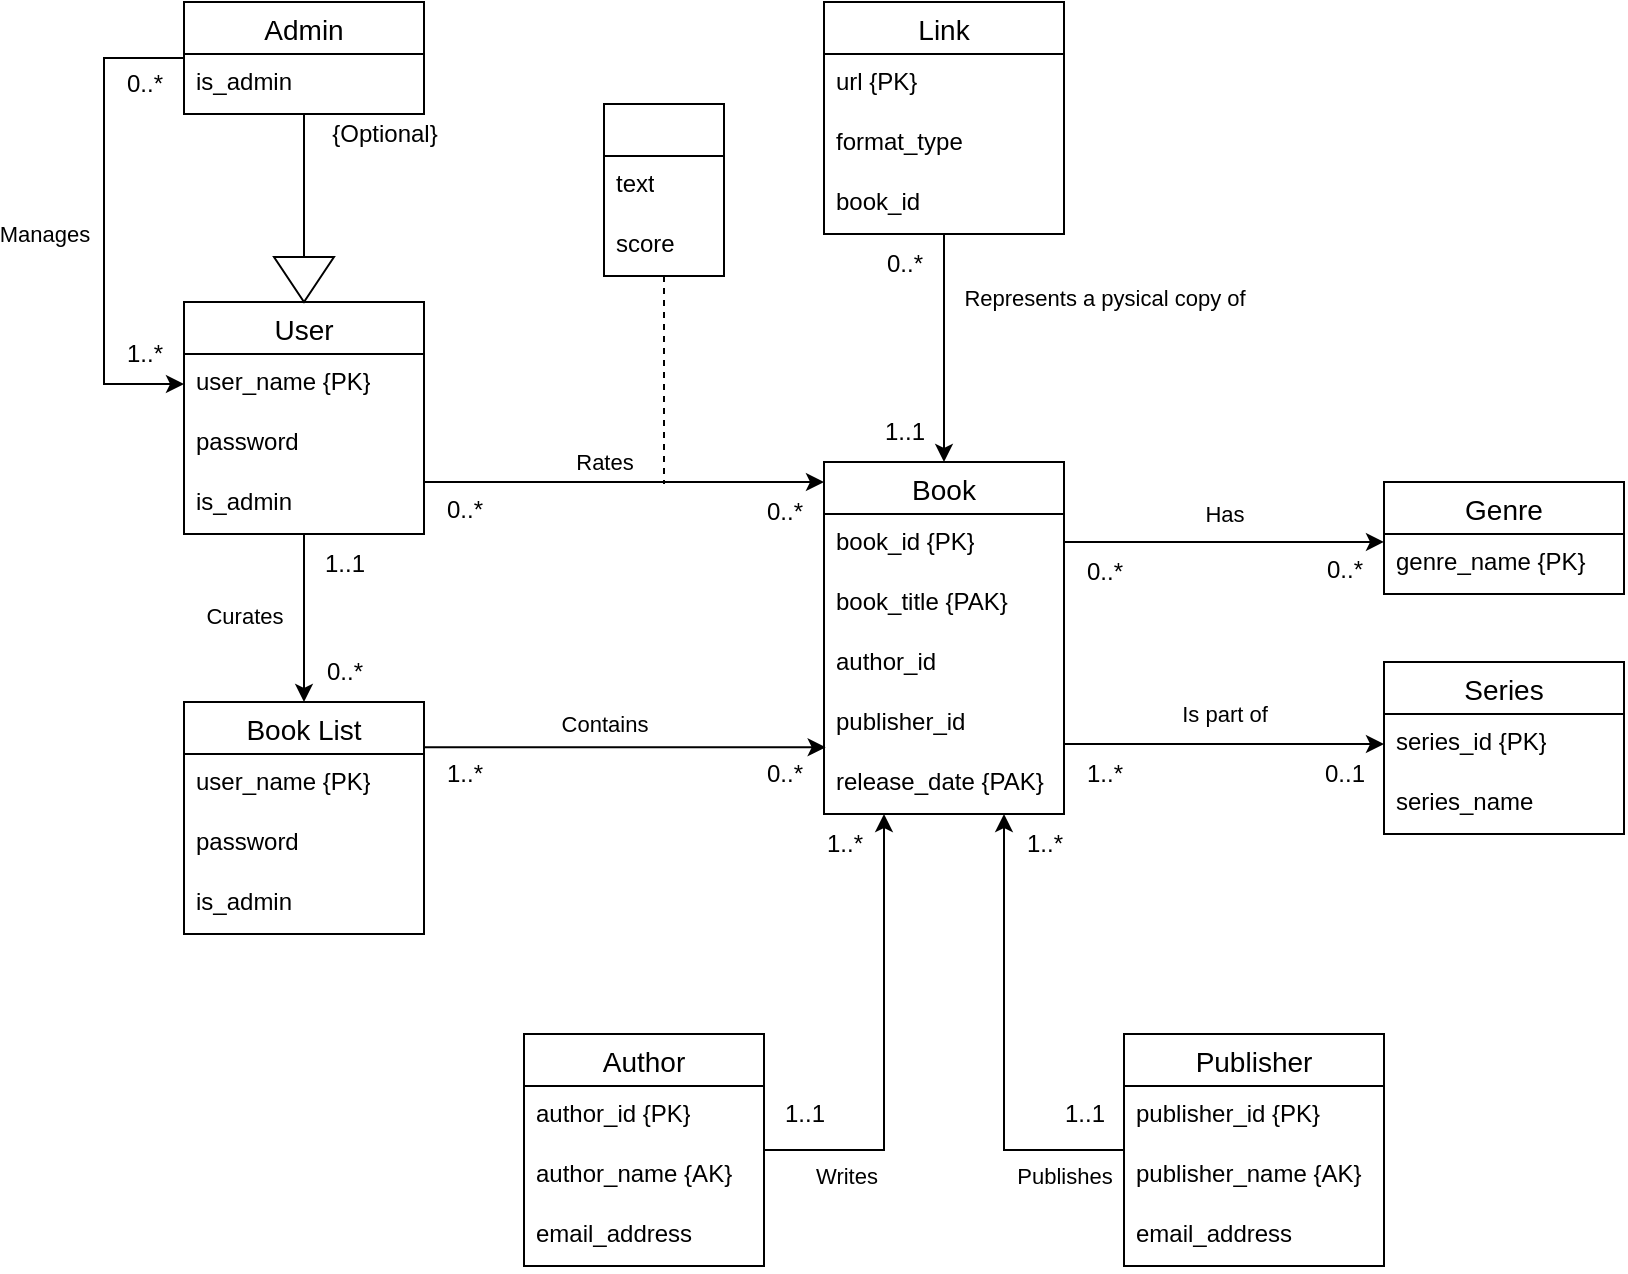 <mxfile version="25.0.2">
  <diagram name="Page-1" id="tN1RDvxIllEQKsSxdsn2">
    <mxGraphModel dx="1755" dy="1004" grid="1" gridSize="10" guides="1" tooltips="1" connect="1" arrows="1" fold="1" page="1" pageScale="1" pageWidth="1100" pageHeight="850" math="0" shadow="0">
      <root>
        <mxCell id="0" />
        <mxCell id="1" parent="0" />
        <mxCell id="PmaIOg0bKrTaqlO4SaSs-80" style="edgeStyle=orthogonalEdgeStyle;rounded=0;orthogonalLoop=1;jettySize=auto;html=1;entryX=0;entryY=0.5;entryDx=0;entryDy=0;" edge="1" parent="1" source="PmaIOg0bKrTaqlO4SaSs-1" target="PmaIOg0bKrTaqlO4SaSs-20">
          <mxGeometry relative="1" as="geometry">
            <Array as="points">
              <mxPoint x="690" y="480" />
              <mxPoint x="690" y="480" />
            </Array>
          </mxGeometry>
        </mxCell>
        <mxCell id="PmaIOg0bKrTaqlO4SaSs-81" value="Is part of" style="edgeLabel;html=1;align=center;verticalAlign=middle;resizable=0;points=[];" vertex="1" connectable="0" parent="PmaIOg0bKrTaqlO4SaSs-80">
          <mxGeometry x="-0.489" relative="1" as="geometry">
            <mxPoint x="39" y="-15" as="offset" />
          </mxGeometry>
        </mxCell>
        <mxCell id="PmaIOg0bKrTaqlO4SaSs-1" value="Book" style="swimlane;fontStyle=0;childLayout=stackLayout;horizontal=1;startSize=26;horizontalStack=0;resizeParent=1;resizeParentMax=0;resizeLast=0;collapsible=1;marginBottom=0;align=center;fontSize=14;" vertex="1" parent="1">
          <mxGeometry x="530" y="339" width="120" height="176" as="geometry" />
        </mxCell>
        <mxCell id="PmaIOg0bKrTaqlO4SaSs-2" value="book_id {PK}" style="text;strokeColor=none;fillColor=none;spacingLeft=4;spacingRight=4;overflow=hidden;rotatable=0;points=[[0,0.5],[1,0.5]];portConstraint=eastwest;fontSize=12;whiteSpace=wrap;html=1;" vertex="1" parent="PmaIOg0bKrTaqlO4SaSs-1">
          <mxGeometry y="26" width="120" height="30" as="geometry" />
        </mxCell>
        <mxCell id="PmaIOg0bKrTaqlO4SaSs-3" value="book_title {PAK}" style="text;strokeColor=none;fillColor=none;spacingLeft=4;spacingRight=4;overflow=hidden;rotatable=0;points=[[0,0.5],[1,0.5]];portConstraint=eastwest;fontSize=12;whiteSpace=wrap;html=1;" vertex="1" parent="PmaIOg0bKrTaqlO4SaSs-1">
          <mxGeometry y="56" width="120" height="30" as="geometry" />
        </mxCell>
        <mxCell id="PmaIOg0bKrTaqlO4SaSs-4" value="author_id" style="text;strokeColor=none;fillColor=none;spacingLeft=4;spacingRight=4;overflow=hidden;rotatable=0;points=[[0,0.5],[1,0.5]];portConstraint=eastwest;fontSize=12;whiteSpace=wrap;html=1;" vertex="1" parent="PmaIOg0bKrTaqlO4SaSs-1">
          <mxGeometry y="86" width="120" height="30" as="geometry" />
        </mxCell>
        <mxCell id="PmaIOg0bKrTaqlO4SaSs-5" value="publisher_id" style="text;strokeColor=none;fillColor=none;spacingLeft=4;spacingRight=4;overflow=hidden;rotatable=0;points=[[0,0.5],[1,0.5]];portConstraint=eastwest;fontSize=12;whiteSpace=wrap;html=1;" vertex="1" parent="PmaIOg0bKrTaqlO4SaSs-1">
          <mxGeometry y="116" width="120" height="30" as="geometry" />
        </mxCell>
        <mxCell id="PmaIOg0bKrTaqlO4SaSs-6" value="release_date {PAK}" style="text;strokeColor=none;fillColor=none;spacingLeft=4;spacingRight=4;overflow=hidden;rotatable=0;points=[[0,0.5],[1,0.5]];portConstraint=eastwest;fontSize=12;whiteSpace=wrap;html=1;" vertex="1" parent="PmaIOg0bKrTaqlO4SaSs-1">
          <mxGeometry y="146" width="120" height="30" as="geometry" />
        </mxCell>
        <mxCell id="PmaIOg0bKrTaqlO4SaSs-85" style="edgeStyle=orthogonalEdgeStyle;rounded=0;orthogonalLoop=1;jettySize=auto;html=1;entryX=0.75;entryY=1;entryDx=0;entryDy=0;" edge="1" parent="1" source="PmaIOg0bKrTaqlO4SaSs-7" target="PmaIOg0bKrTaqlO4SaSs-1">
          <mxGeometry relative="1" as="geometry">
            <mxPoint x="620" y="520" as="targetPoint" />
            <Array as="points">
              <mxPoint x="620" y="683" />
            </Array>
          </mxGeometry>
        </mxCell>
        <mxCell id="PmaIOg0bKrTaqlO4SaSs-88" value="Publishes" style="edgeLabel;html=1;align=center;verticalAlign=middle;resizable=0;points=[];" vertex="1" connectable="0" parent="PmaIOg0bKrTaqlO4SaSs-85">
          <mxGeometry x="-0.877" relative="1" as="geometry">
            <mxPoint x="-16" y="13" as="offset" />
          </mxGeometry>
        </mxCell>
        <mxCell id="PmaIOg0bKrTaqlO4SaSs-7" value="Publisher" style="swimlane;fontStyle=0;childLayout=stackLayout;horizontal=1;startSize=26;horizontalStack=0;resizeParent=1;resizeParentMax=0;resizeLast=0;collapsible=1;marginBottom=0;align=center;fontSize=14;" vertex="1" parent="1">
          <mxGeometry x="680" y="625" width="130" height="116" as="geometry" />
        </mxCell>
        <mxCell id="PmaIOg0bKrTaqlO4SaSs-11" value="publisher_id {PK}" style="text;strokeColor=none;fillColor=none;spacingLeft=4;spacingRight=4;overflow=hidden;rotatable=0;points=[[0,0.5],[1,0.5]];portConstraint=eastwest;fontSize=12;whiteSpace=wrap;html=1;" vertex="1" parent="PmaIOg0bKrTaqlO4SaSs-7">
          <mxGeometry y="26" width="130" height="30" as="geometry" />
        </mxCell>
        <mxCell id="PmaIOg0bKrTaqlO4SaSs-12" value="publisher_name {AK}" style="text;strokeColor=none;fillColor=none;spacingLeft=4;spacingRight=4;overflow=hidden;rotatable=0;points=[[0,0.5],[1,0.5]];portConstraint=eastwest;fontSize=12;whiteSpace=wrap;html=1;" vertex="1" parent="PmaIOg0bKrTaqlO4SaSs-7">
          <mxGeometry y="56" width="130" height="30" as="geometry" />
        </mxCell>
        <mxCell id="PmaIOg0bKrTaqlO4SaSs-14" value="email_address" style="text;strokeColor=none;fillColor=none;spacingLeft=4;spacingRight=4;overflow=hidden;rotatable=0;points=[[0,0.5],[1,0.5]];portConstraint=eastwest;fontSize=12;whiteSpace=wrap;html=1;" vertex="1" parent="PmaIOg0bKrTaqlO4SaSs-7">
          <mxGeometry y="86" width="130" height="30" as="geometry" />
        </mxCell>
        <mxCell id="PmaIOg0bKrTaqlO4SaSs-71" style="edgeStyle=orthogonalEdgeStyle;rounded=0;orthogonalLoop=1;jettySize=auto;html=1;entryX=0.5;entryY=0;entryDx=0;entryDy=0;" edge="1" parent="1" source="PmaIOg0bKrTaqlO4SaSs-15" target="PmaIOg0bKrTaqlO4SaSs-1">
          <mxGeometry relative="1" as="geometry" />
        </mxCell>
        <mxCell id="PmaIOg0bKrTaqlO4SaSs-72" value="Represents a pysical copy of" style="edgeLabel;html=1;align=center;verticalAlign=middle;resizable=0;points=[];" vertex="1" connectable="0" parent="PmaIOg0bKrTaqlO4SaSs-71">
          <mxGeometry x="-0.178" y="-2" relative="1" as="geometry">
            <mxPoint x="82" y="-15" as="offset" />
          </mxGeometry>
        </mxCell>
        <mxCell id="PmaIOg0bKrTaqlO4SaSs-15" value="Link" style="swimlane;fontStyle=0;childLayout=stackLayout;horizontal=1;startSize=26;horizontalStack=0;resizeParent=1;resizeParentMax=0;resizeLast=0;collapsible=1;marginBottom=0;align=center;fontSize=14;" vertex="1" parent="1">
          <mxGeometry x="530" y="109" width="120" height="116" as="geometry" />
        </mxCell>
        <mxCell id="PmaIOg0bKrTaqlO4SaSs-16" value="url {PK}" style="text;strokeColor=none;fillColor=none;spacingLeft=4;spacingRight=4;overflow=hidden;rotatable=0;points=[[0,0.5],[1,0.5]];portConstraint=eastwest;fontSize=12;whiteSpace=wrap;html=1;" vertex="1" parent="PmaIOg0bKrTaqlO4SaSs-15">
          <mxGeometry y="26" width="120" height="30" as="geometry" />
        </mxCell>
        <mxCell id="PmaIOg0bKrTaqlO4SaSs-17" value="format_type" style="text;strokeColor=none;fillColor=none;spacingLeft=4;spacingRight=4;overflow=hidden;rotatable=0;points=[[0,0.5],[1,0.5]];portConstraint=eastwest;fontSize=12;whiteSpace=wrap;html=1;" vertex="1" parent="PmaIOg0bKrTaqlO4SaSs-15">
          <mxGeometry y="56" width="120" height="30" as="geometry" />
        </mxCell>
        <mxCell id="PmaIOg0bKrTaqlO4SaSs-18" value="book_id" style="text;strokeColor=none;fillColor=none;spacingLeft=4;spacingRight=4;overflow=hidden;rotatable=0;points=[[0,0.5],[1,0.5]];portConstraint=eastwest;fontSize=12;whiteSpace=wrap;html=1;" vertex="1" parent="PmaIOg0bKrTaqlO4SaSs-15">
          <mxGeometry y="86" width="120" height="30" as="geometry" />
        </mxCell>
        <mxCell id="PmaIOg0bKrTaqlO4SaSs-19" value="Series" style="swimlane;fontStyle=0;childLayout=stackLayout;horizontal=1;startSize=26;horizontalStack=0;resizeParent=1;resizeParentMax=0;resizeLast=0;collapsible=1;marginBottom=0;align=center;fontSize=14;" vertex="1" parent="1">
          <mxGeometry x="810" y="439" width="120" height="86" as="geometry" />
        </mxCell>
        <mxCell id="PmaIOg0bKrTaqlO4SaSs-20" value="series_id {PK}" style="text;strokeColor=none;fillColor=none;spacingLeft=4;spacingRight=4;overflow=hidden;rotatable=0;points=[[0,0.5],[1,0.5]];portConstraint=eastwest;fontSize=12;whiteSpace=wrap;html=1;" vertex="1" parent="PmaIOg0bKrTaqlO4SaSs-19">
          <mxGeometry y="26" width="120" height="30" as="geometry" />
        </mxCell>
        <mxCell id="PmaIOg0bKrTaqlO4SaSs-21" value="series_name" style="text;strokeColor=none;fillColor=none;spacingLeft=4;spacingRight=4;overflow=hidden;rotatable=0;points=[[0,0.5],[1,0.5]];portConstraint=eastwest;fontSize=12;whiteSpace=wrap;html=1;" vertex="1" parent="PmaIOg0bKrTaqlO4SaSs-19">
          <mxGeometry y="56" width="120" height="30" as="geometry" />
        </mxCell>
        <mxCell id="PmaIOg0bKrTaqlO4SaSs-86" style="edgeStyle=orthogonalEdgeStyle;rounded=0;orthogonalLoop=1;jettySize=auto;html=1;entryX=0.25;entryY=1;entryDx=0;entryDy=0;" edge="1" parent="1" source="PmaIOg0bKrTaqlO4SaSs-26" target="PmaIOg0bKrTaqlO4SaSs-1">
          <mxGeometry relative="1" as="geometry">
            <mxPoint x="560" y="520" as="targetPoint" />
          </mxGeometry>
        </mxCell>
        <mxCell id="PmaIOg0bKrTaqlO4SaSs-87" value="Writes" style="edgeLabel;html=1;align=center;verticalAlign=middle;resizable=0;points=[];" vertex="1" connectable="0" parent="PmaIOg0bKrTaqlO4SaSs-86">
          <mxGeometry x="-0.716" y="-2" relative="1" as="geometry">
            <mxPoint x="8" y="11" as="offset" />
          </mxGeometry>
        </mxCell>
        <mxCell id="PmaIOg0bKrTaqlO4SaSs-26" value="Author" style="swimlane;fontStyle=0;childLayout=stackLayout;horizontal=1;startSize=26;horizontalStack=0;resizeParent=1;resizeParentMax=0;resizeLast=0;collapsible=1;marginBottom=0;align=center;fontSize=14;" vertex="1" parent="1">
          <mxGeometry x="380" y="625" width="120" height="116" as="geometry" />
        </mxCell>
        <mxCell id="PmaIOg0bKrTaqlO4SaSs-27" value="author_id {PK}" style="text;strokeColor=none;fillColor=none;spacingLeft=4;spacingRight=4;overflow=hidden;rotatable=0;points=[[0,0.5],[1,0.5]];portConstraint=eastwest;fontSize=12;whiteSpace=wrap;html=1;" vertex="1" parent="PmaIOg0bKrTaqlO4SaSs-26">
          <mxGeometry y="26" width="120" height="30" as="geometry" />
        </mxCell>
        <mxCell id="PmaIOg0bKrTaqlO4SaSs-28" value="author_name {AK}" style="text;strokeColor=none;fillColor=none;spacingLeft=4;spacingRight=4;overflow=hidden;rotatable=0;points=[[0,0.5],[1,0.5]];portConstraint=eastwest;fontSize=12;whiteSpace=wrap;html=1;" vertex="1" parent="PmaIOg0bKrTaqlO4SaSs-26">
          <mxGeometry y="56" width="120" height="30" as="geometry" />
        </mxCell>
        <mxCell id="PmaIOg0bKrTaqlO4SaSs-29" value="email_address" style="text;strokeColor=none;fillColor=none;spacingLeft=4;spacingRight=4;overflow=hidden;rotatable=0;points=[[0,0.5],[1,0.5]];portConstraint=eastwest;fontSize=12;whiteSpace=wrap;html=1;" vertex="1" parent="PmaIOg0bKrTaqlO4SaSs-26">
          <mxGeometry y="86" width="120" height="30" as="geometry" />
        </mxCell>
        <mxCell id="PmaIOg0bKrTaqlO4SaSs-30" value="Genre" style="swimlane;fontStyle=0;childLayout=stackLayout;horizontal=1;startSize=26;horizontalStack=0;resizeParent=1;resizeParentMax=0;resizeLast=0;collapsible=1;marginBottom=0;align=center;fontSize=14;" vertex="1" parent="1">
          <mxGeometry x="810" y="349" width="120" height="56" as="geometry" />
        </mxCell>
        <mxCell id="PmaIOg0bKrTaqlO4SaSs-31" value="genre_name {PK}" style="text;strokeColor=none;fillColor=none;spacingLeft=4;spacingRight=4;overflow=hidden;rotatable=0;points=[[0,0.5],[1,0.5]];portConstraint=eastwest;fontSize=12;whiteSpace=wrap;html=1;" vertex="1" parent="PmaIOg0bKrTaqlO4SaSs-30">
          <mxGeometry y="26" width="120" height="30" as="geometry" />
        </mxCell>
        <mxCell id="PmaIOg0bKrTaqlO4SaSs-60" style="edgeStyle=orthogonalEdgeStyle;rounded=0;orthogonalLoop=1;jettySize=auto;html=1;entryX=0.5;entryY=1;entryDx=0;entryDy=0;endArrow=none;endFill=0;" edge="1" parent="1" source="PmaIOg0bKrTaqlO4SaSs-61" target="PmaIOg0bKrTaqlO4SaSs-51">
          <mxGeometry relative="1" as="geometry" />
        </mxCell>
        <mxCell id="PmaIOg0bKrTaqlO4SaSs-65" style="edgeStyle=orthogonalEdgeStyle;rounded=0;orthogonalLoop=1;jettySize=auto;html=1;entryX=0.5;entryY=0;entryDx=0;entryDy=0;" edge="1" parent="1" source="PmaIOg0bKrTaqlO4SaSs-34" target="PmaIOg0bKrTaqlO4SaSs-38">
          <mxGeometry relative="1" as="geometry" />
        </mxCell>
        <mxCell id="PmaIOg0bKrTaqlO4SaSs-66" value="Curates" style="edgeLabel;html=1;align=center;verticalAlign=middle;resizable=0;points=[];" vertex="1" connectable="0" parent="PmaIOg0bKrTaqlO4SaSs-65">
          <mxGeometry x="-0.278" y="2" relative="1" as="geometry">
            <mxPoint x="-32" y="10" as="offset" />
          </mxGeometry>
        </mxCell>
        <mxCell id="PmaIOg0bKrTaqlO4SaSs-75" style="edgeStyle=orthogonalEdgeStyle;rounded=0;orthogonalLoop=1;jettySize=auto;html=1;" edge="1" parent="1" source="PmaIOg0bKrTaqlO4SaSs-34">
          <mxGeometry relative="1" as="geometry">
            <mxPoint x="530" y="349" as="targetPoint" />
            <Array as="points">
              <mxPoint x="530" y="349" />
            </Array>
          </mxGeometry>
        </mxCell>
        <mxCell id="PmaIOg0bKrTaqlO4SaSs-76" value="Rates" style="edgeLabel;html=1;align=center;verticalAlign=middle;resizable=0;points=[];" vertex="1" connectable="0" parent="PmaIOg0bKrTaqlO4SaSs-75">
          <mxGeometry x="0.087" relative="1" as="geometry">
            <mxPoint x="-19" y="-10" as="offset" />
          </mxGeometry>
        </mxCell>
        <mxCell id="PmaIOg0bKrTaqlO4SaSs-34" value="User" style="swimlane;fontStyle=0;childLayout=stackLayout;horizontal=1;startSize=26;horizontalStack=0;resizeParent=1;resizeParentMax=0;resizeLast=0;collapsible=1;marginBottom=0;align=center;fontSize=14;" vertex="1" parent="1">
          <mxGeometry x="210" y="259" width="120" height="116" as="geometry" />
        </mxCell>
        <mxCell id="PmaIOg0bKrTaqlO4SaSs-35" value="user_name {PK}" style="text;strokeColor=none;fillColor=none;spacingLeft=4;spacingRight=4;overflow=hidden;rotatable=0;points=[[0,0.5],[1,0.5]];portConstraint=eastwest;fontSize=12;whiteSpace=wrap;html=1;" vertex="1" parent="PmaIOg0bKrTaqlO4SaSs-34">
          <mxGeometry y="26" width="120" height="30" as="geometry" />
        </mxCell>
        <mxCell id="PmaIOg0bKrTaqlO4SaSs-36" value="password" style="text;strokeColor=none;fillColor=none;spacingLeft=4;spacingRight=4;overflow=hidden;rotatable=0;points=[[0,0.5],[1,0.5]];portConstraint=eastwest;fontSize=12;whiteSpace=wrap;html=1;" vertex="1" parent="PmaIOg0bKrTaqlO4SaSs-34">
          <mxGeometry y="56" width="120" height="30" as="geometry" />
        </mxCell>
        <mxCell id="PmaIOg0bKrTaqlO4SaSs-37" value="is_admin" style="text;strokeColor=none;fillColor=none;spacingLeft=4;spacingRight=4;overflow=hidden;rotatable=0;points=[[0,0.5],[1,0.5]];portConstraint=eastwest;fontSize=12;whiteSpace=wrap;html=1;" vertex="1" parent="PmaIOg0bKrTaqlO4SaSs-34">
          <mxGeometry y="86" width="120" height="30" as="geometry" />
        </mxCell>
        <mxCell id="PmaIOg0bKrTaqlO4SaSs-38" value="Book List" style="swimlane;fontStyle=0;childLayout=stackLayout;horizontal=1;startSize=26;horizontalStack=0;resizeParent=1;resizeParentMax=0;resizeLast=0;collapsible=1;marginBottom=0;align=center;fontSize=14;" vertex="1" parent="1">
          <mxGeometry x="210" y="459" width="120" height="116" as="geometry" />
        </mxCell>
        <mxCell id="PmaIOg0bKrTaqlO4SaSs-39" value="user_name {PK}" style="text;strokeColor=none;fillColor=none;spacingLeft=4;spacingRight=4;overflow=hidden;rotatable=0;points=[[0,0.5],[1,0.5]];portConstraint=eastwest;fontSize=12;whiteSpace=wrap;html=1;" vertex="1" parent="PmaIOg0bKrTaqlO4SaSs-38">
          <mxGeometry y="26" width="120" height="30" as="geometry" />
        </mxCell>
        <mxCell id="PmaIOg0bKrTaqlO4SaSs-40" value="password" style="text;strokeColor=none;fillColor=none;spacingLeft=4;spacingRight=4;overflow=hidden;rotatable=0;points=[[0,0.5],[1,0.5]];portConstraint=eastwest;fontSize=12;whiteSpace=wrap;html=1;" vertex="1" parent="PmaIOg0bKrTaqlO4SaSs-38">
          <mxGeometry y="56" width="120" height="30" as="geometry" />
        </mxCell>
        <mxCell id="PmaIOg0bKrTaqlO4SaSs-41" value="is_admin" style="text;strokeColor=none;fillColor=none;spacingLeft=4;spacingRight=4;overflow=hidden;rotatable=0;points=[[0,0.5],[1,0.5]];portConstraint=eastwest;fontSize=12;whiteSpace=wrap;html=1;" vertex="1" parent="PmaIOg0bKrTaqlO4SaSs-38">
          <mxGeometry y="86" width="120" height="30" as="geometry" />
        </mxCell>
        <mxCell id="PmaIOg0bKrTaqlO4SaSs-62" value="" style="edgeStyle=orthogonalEdgeStyle;rounded=0;orthogonalLoop=1;jettySize=auto;html=1;entryX=0.5;entryY=1;entryDx=0;entryDy=0;endArrow=none;endFill=0;" edge="1" parent="1" source="PmaIOg0bKrTaqlO4SaSs-34" target="PmaIOg0bKrTaqlO4SaSs-61">
          <mxGeometry relative="1" as="geometry">
            <mxPoint x="270" y="259" as="sourcePoint" />
            <mxPoint x="270" y="165" as="targetPoint" />
          </mxGeometry>
        </mxCell>
        <mxCell id="PmaIOg0bKrTaqlO4SaSs-61" value="" style="triangle;whiteSpace=wrap;html=1;direction=south;" vertex="1" parent="1">
          <mxGeometry x="255" y="236.5" width="30" height="22.5" as="geometry" />
        </mxCell>
        <mxCell id="PmaIOg0bKrTaqlO4SaSs-56" value="{Optional}" style="text;html=1;align=center;verticalAlign=middle;resizable=0;points=[];autosize=1;strokeColor=none;fillColor=none;" vertex="1" parent="1">
          <mxGeometry x="270" y="160" width="80" height="30" as="geometry" />
        </mxCell>
        <mxCell id="PmaIOg0bKrTaqlO4SaSs-77" style="edgeStyle=orthogonalEdgeStyle;rounded=0;orthogonalLoop=1;jettySize=auto;html=1;entryX=0.007;entryY=0.888;entryDx=0;entryDy=0;entryPerimeter=0;" edge="1" parent="1" source="PmaIOg0bKrTaqlO4SaSs-38" target="PmaIOg0bKrTaqlO4SaSs-5">
          <mxGeometry relative="1" as="geometry">
            <Array as="points">
              <mxPoint x="380" y="481" />
            </Array>
          </mxGeometry>
        </mxCell>
        <mxCell id="PmaIOg0bKrTaqlO4SaSs-78" value="Contains" style="edgeLabel;html=1;align=center;verticalAlign=middle;resizable=0;points=[];" vertex="1" connectable="0" parent="PmaIOg0bKrTaqlO4SaSs-77">
          <mxGeometry x="0.125" y="1" relative="1" as="geometry">
            <mxPoint x="-23" y="-11" as="offset" />
          </mxGeometry>
        </mxCell>
        <mxCell id="PmaIOg0bKrTaqlO4SaSs-82" style="edgeStyle=orthogonalEdgeStyle;rounded=0;orthogonalLoop=1;jettySize=auto;html=1;entryX=0;entryY=0.133;entryDx=0;entryDy=0;entryPerimeter=0;" edge="1" parent="1" source="PmaIOg0bKrTaqlO4SaSs-1" target="PmaIOg0bKrTaqlO4SaSs-31">
          <mxGeometry relative="1" as="geometry">
            <Array as="points">
              <mxPoint x="690" y="379" />
              <mxPoint x="690" y="379" />
            </Array>
          </mxGeometry>
        </mxCell>
        <mxCell id="PmaIOg0bKrTaqlO4SaSs-83" value="Has" style="edgeLabel;html=1;align=center;verticalAlign=middle;resizable=0;points=[];" vertex="1" connectable="0" parent="PmaIOg0bKrTaqlO4SaSs-82">
          <mxGeometry x="-0.249" relative="1" as="geometry">
            <mxPoint x="20" y="-14" as="offset" />
          </mxGeometry>
        </mxCell>
        <mxCell id="PmaIOg0bKrTaqlO4SaSs-97" style="edgeStyle=orthogonalEdgeStyle;rounded=0;orthogonalLoop=1;jettySize=auto;html=1;endArrow=none;endFill=0;dashed=1;" edge="1" parent="1" source="PmaIOg0bKrTaqlO4SaSs-93">
          <mxGeometry relative="1" as="geometry">
            <mxPoint x="450" y="350" as="targetPoint" />
          </mxGeometry>
        </mxCell>
        <mxCell id="PmaIOg0bKrTaqlO4SaSs-93" value="" style="swimlane;fontStyle=0;childLayout=stackLayout;horizontal=1;startSize=26;horizontalStack=0;resizeParent=1;resizeParentMax=0;resizeLast=0;collapsible=1;marginBottom=0;align=center;fontSize=14;" vertex="1" parent="1">
          <mxGeometry x="420" y="160" width="60" height="86" as="geometry" />
        </mxCell>
        <mxCell id="PmaIOg0bKrTaqlO4SaSs-94" value="text" style="text;strokeColor=none;fillColor=none;spacingLeft=4;spacingRight=4;overflow=hidden;rotatable=0;points=[[0,0.5],[1,0.5]];portConstraint=eastwest;fontSize=12;whiteSpace=wrap;html=1;" vertex="1" parent="PmaIOg0bKrTaqlO4SaSs-93">
          <mxGeometry y="26" width="60" height="30" as="geometry" />
        </mxCell>
        <mxCell id="PmaIOg0bKrTaqlO4SaSs-95" value="score" style="text;strokeColor=none;fillColor=none;spacingLeft=4;spacingRight=4;overflow=hidden;rotatable=0;points=[[0,0.5],[1,0.5]];portConstraint=eastwest;fontSize=12;whiteSpace=wrap;html=1;" vertex="1" parent="PmaIOg0bKrTaqlO4SaSs-93">
          <mxGeometry y="56" width="60" height="30" as="geometry" />
        </mxCell>
        <mxCell id="PmaIOg0bKrTaqlO4SaSs-98" style="edgeStyle=orthogonalEdgeStyle;rounded=0;orthogonalLoop=1;jettySize=auto;html=1;entryX=0;entryY=0.5;entryDx=0;entryDy=0;" edge="1" parent="1" source="PmaIOg0bKrTaqlO4SaSs-51" target="PmaIOg0bKrTaqlO4SaSs-35">
          <mxGeometry relative="1" as="geometry">
            <Array as="points">
              <mxPoint x="170" y="137" />
              <mxPoint x="170" y="300" />
            </Array>
          </mxGeometry>
        </mxCell>
        <mxCell id="PmaIOg0bKrTaqlO4SaSs-99" value="Manages" style="edgeLabel;html=1;align=center;verticalAlign=middle;resizable=0;points=[];" vertex="1" connectable="0" parent="PmaIOg0bKrTaqlO4SaSs-98">
          <mxGeometry x="0.119" y="1" relative="1" as="geometry">
            <mxPoint x="-31" y="-8" as="offset" />
          </mxGeometry>
        </mxCell>
        <mxCell id="PmaIOg0bKrTaqlO4SaSs-51" value="Admin" style="swimlane;fontStyle=0;childLayout=stackLayout;horizontal=1;startSize=26;horizontalStack=0;resizeParent=1;resizeParentMax=0;resizeLast=0;collapsible=1;marginBottom=0;align=center;fontSize=14;" vertex="1" parent="1">
          <mxGeometry x="210" y="109" width="120" height="56" as="geometry" />
        </mxCell>
        <mxCell id="PmaIOg0bKrTaqlO4SaSs-54" value="is_admin" style="text;strokeColor=none;fillColor=none;spacingLeft=4;spacingRight=4;overflow=hidden;rotatable=0;points=[[0,0.5],[1,0.5]];portConstraint=eastwest;fontSize=12;whiteSpace=wrap;html=1;" vertex="1" parent="PmaIOg0bKrTaqlO4SaSs-51">
          <mxGeometry y="26" width="120" height="30" as="geometry" />
        </mxCell>
        <mxCell id="PmaIOg0bKrTaqlO4SaSs-100" value="0..*" style="text;html=1;align=center;verticalAlign=middle;resizable=0;points=[];autosize=1;strokeColor=none;fillColor=none;" vertex="1" parent="1">
          <mxGeometry x="330" y="348" width="40" height="30" as="geometry" />
        </mxCell>
        <mxCell id="PmaIOg0bKrTaqlO4SaSs-101" value="0..*" style="text;html=1;align=center;verticalAlign=middle;resizable=0;points=[];autosize=1;strokeColor=none;fillColor=none;" vertex="1" parent="1">
          <mxGeometry x="490" y="349" width="40" height="30" as="geometry" />
        </mxCell>
        <mxCell id="PmaIOg0bKrTaqlO4SaSs-102" value="0..*" style="text;html=1;align=center;verticalAlign=middle;resizable=0;points=[];autosize=1;strokeColor=none;fillColor=none;" vertex="1" parent="1">
          <mxGeometry x="270" y="429" width="40" height="30" as="geometry" />
        </mxCell>
        <mxCell id="PmaIOg0bKrTaqlO4SaSs-103" value="1..1" style="text;html=1;align=center;verticalAlign=middle;resizable=0;points=[];autosize=1;strokeColor=none;fillColor=none;" vertex="1" parent="1">
          <mxGeometry x="270" y="375" width="40" height="30" as="geometry" />
        </mxCell>
        <mxCell id="PmaIOg0bKrTaqlO4SaSs-104" value="0..*" style="text;html=1;align=center;verticalAlign=middle;resizable=0;points=[];autosize=1;strokeColor=none;fillColor=none;" vertex="1" parent="1">
          <mxGeometry x="170" y="135" width="40" height="30" as="geometry" />
        </mxCell>
        <mxCell id="PmaIOg0bKrTaqlO4SaSs-105" value="1..*" style="text;html=1;align=center;verticalAlign=middle;resizable=0;points=[];autosize=1;strokeColor=none;fillColor=none;" vertex="1" parent="1">
          <mxGeometry x="170" y="270" width="40" height="30" as="geometry" />
        </mxCell>
        <mxCell id="PmaIOg0bKrTaqlO4SaSs-106" value="1..1" style="text;html=1;align=center;verticalAlign=middle;resizable=0;points=[];autosize=1;strokeColor=none;fillColor=none;" vertex="1" parent="1">
          <mxGeometry x="550" y="309" width="40" height="30" as="geometry" />
        </mxCell>
        <mxCell id="PmaIOg0bKrTaqlO4SaSs-107" value="0..*" style="text;html=1;align=center;verticalAlign=middle;resizable=0;points=[];autosize=1;strokeColor=none;fillColor=none;" vertex="1" parent="1">
          <mxGeometry x="550" y="225" width="40" height="30" as="geometry" />
        </mxCell>
        <mxCell id="PmaIOg0bKrTaqlO4SaSs-108" value="0..*" style="text;html=1;align=center;verticalAlign=middle;resizable=0;points=[];autosize=1;strokeColor=none;fillColor=none;" vertex="1" parent="1">
          <mxGeometry x="650" y="379" width="40" height="30" as="geometry" />
        </mxCell>
        <mxCell id="PmaIOg0bKrTaqlO4SaSs-109" value="0..*" style="text;html=1;align=center;verticalAlign=middle;resizable=0;points=[];autosize=1;strokeColor=none;fillColor=none;" vertex="1" parent="1">
          <mxGeometry x="770" y="378" width="40" height="30" as="geometry" />
        </mxCell>
        <mxCell id="PmaIOg0bKrTaqlO4SaSs-111" value="0..1" style="text;html=1;align=center;verticalAlign=middle;resizable=0;points=[];autosize=1;strokeColor=none;fillColor=none;" vertex="1" parent="1">
          <mxGeometry x="770" y="480" width="40" height="30" as="geometry" />
        </mxCell>
        <mxCell id="PmaIOg0bKrTaqlO4SaSs-112" value="1..*" style="text;html=1;align=center;verticalAlign=middle;resizable=0;points=[];autosize=1;strokeColor=none;fillColor=none;" vertex="1" parent="1">
          <mxGeometry x="650" y="480" width="40" height="30" as="geometry" />
        </mxCell>
        <mxCell id="PmaIOg0bKrTaqlO4SaSs-113" value="1..*" style="text;html=1;align=center;verticalAlign=middle;resizable=0;points=[];autosize=1;strokeColor=none;fillColor=none;" vertex="1" parent="1">
          <mxGeometry x="520" y="515" width="40" height="30" as="geometry" />
        </mxCell>
        <mxCell id="PmaIOg0bKrTaqlO4SaSs-114" value="1..*" style="text;html=1;align=center;verticalAlign=middle;resizable=0;points=[];autosize=1;strokeColor=none;fillColor=none;" vertex="1" parent="1">
          <mxGeometry x="620" y="515" width="40" height="30" as="geometry" />
        </mxCell>
        <mxCell id="PmaIOg0bKrTaqlO4SaSs-115" value="1..1" style="text;html=1;align=center;verticalAlign=middle;resizable=0;points=[];autosize=1;strokeColor=none;fillColor=none;" vertex="1" parent="1">
          <mxGeometry x="500" y="650" width="40" height="30" as="geometry" />
        </mxCell>
        <mxCell id="PmaIOg0bKrTaqlO4SaSs-116" value="1..1" style="text;html=1;align=center;verticalAlign=middle;resizable=0;points=[];autosize=1;strokeColor=none;fillColor=none;" vertex="1" parent="1">
          <mxGeometry x="640" y="650" width="40" height="30" as="geometry" />
        </mxCell>
        <mxCell id="PmaIOg0bKrTaqlO4SaSs-117" value="1..*" style="text;html=1;align=center;verticalAlign=middle;resizable=0;points=[];autosize=1;strokeColor=none;fillColor=none;" vertex="1" parent="1">
          <mxGeometry x="330" y="480" width="40" height="30" as="geometry" />
        </mxCell>
        <mxCell id="PmaIOg0bKrTaqlO4SaSs-118" value="0..*" style="text;html=1;align=center;verticalAlign=middle;resizable=0;points=[];autosize=1;strokeColor=none;fillColor=none;" vertex="1" parent="1">
          <mxGeometry x="490" y="480" width="40" height="30" as="geometry" />
        </mxCell>
      </root>
    </mxGraphModel>
  </diagram>
</mxfile>
